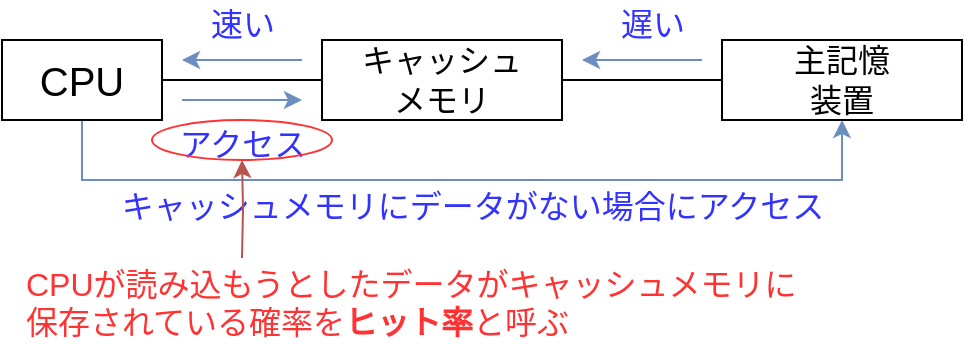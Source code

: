 <mxfile version="12.0.0" type="device" pages="1"><diagram id="JMb-_l21oSqilsQBiWzs" name="ページ1"><mxGraphModel dx="512" dy="579" grid="1" gridSize="10" guides="1" tooltips="1" connect="1" arrows="1" fold="1" page="1" pageScale="1" pageWidth="900" pageHeight="1600" math="0" shadow="0"><root><mxCell id="0"/><mxCell id="1" parent="0"/><mxCell id="lYGc-dl5P0yIPi-ENRTL-4" style="edgeStyle=orthogonalEdgeStyle;rounded=0;orthogonalLoop=1;jettySize=auto;html=1;entryX=0;entryY=0.5;entryDx=0;entryDy=0;fontSize=16;endArrow=none;endFill=0;" edge="1" parent="1" source="lYGc-dl5P0yIPi-ENRTL-1" target="lYGc-dl5P0yIPi-ENRTL-2"><mxGeometry relative="1" as="geometry"/></mxCell><mxCell id="lYGc-dl5P0yIPi-ENRTL-13" style="edgeStyle=orthogonalEdgeStyle;rounded=0;orthogonalLoop=1;jettySize=auto;html=1;entryX=0.5;entryY=1;entryDx=0;entryDy=0;endArrow=classic;endFill=1;fontSize=16;exitX=0.5;exitY=1;exitDx=0;exitDy=0;fillColor=#dae8fc;strokeColor=#6c8ebf;" edge="1" parent="1" source="lYGc-dl5P0yIPi-ENRTL-1" target="lYGc-dl5P0yIPi-ENRTL-3"><mxGeometry relative="1" as="geometry"><Array as="points"><mxPoint x="80" y="150"/><mxPoint x="460" y="150"/></Array></mxGeometry></mxCell><mxCell id="lYGc-dl5P0yIPi-ENRTL-1" value="CPU" style="rounded=0;whiteSpace=wrap;html=1;fontSize=20;" vertex="1" parent="1"><mxGeometry x="40" y="80" width="80" height="40" as="geometry"/></mxCell><mxCell id="lYGc-dl5P0yIPi-ENRTL-5" style="edgeStyle=orthogonalEdgeStyle;rounded=0;orthogonalLoop=1;jettySize=auto;html=1;entryX=0;entryY=0.5;entryDx=0;entryDy=0;endArrow=none;endFill=0;fontSize=16;" edge="1" parent="1" source="lYGc-dl5P0yIPi-ENRTL-2" target="lYGc-dl5P0yIPi-ENRTL-3"><mxGeometry relative="1" as="geometry"/></mxCell><mxCell id="lYGc-dl5P0yIPi-ENRTL-2" value="キャッシュ&lt;br&gt;メモリ" style="rounded=0;whiteSpace=wrap;html=1;fontSize=16;" vertex="1" parent="1"><mxGeometry x="200" y="80" width="120" height="40" as="geometry"/></mxCell><mxCell id="lYGc-dl5P0yIPi-ENRTL-3" value="主記憶&lt;br&gt;装置" style="rounded=0;whiteSpace=wrap;html=1;fontSize=16;" vertex="1" parent="1"><mxGeometry x="400" y="80" width="120" height="40" as="geometry"/></mxCell><mxCell id="lYGc-dl5P0yIPi-ENRTL-6" value="" style="endArrow=classic;html=1;fontSize=16;fillColor=#dae8fc;strokeColor=#6c8ebf;" edge="1" parent="1"><mxGeometry width="50" height="50" relative="1" as="geometry"><mxPoint x="190" y="90" as="sourcePoint"/><mxPoint x="130" y="90" as="targetPoint"/></mxGeometry></mxCell><mxCell id="lYGc-dl5P0yIPi-ENRTL-8" value="" style="endArrow=classic;html=1;fontSize=16;fillColor=#dae8fc;strokeColor=#6c8ebf;" edge="1" parent="1"><mxGeometry width="50" height="50" relative="1" as="geometry"><mxPoint x="130" y="110" as="sourcePoint"/><mxPoint x="190" y="110" as="targetPoint"/></mxGeometry></mxCell><mxCell id="lYGc-dl5P0yIPi-ENRTL-9" value="" style="endArrow=classic;html=1;fontSize=16;fillColor=#dae8fc;strokeColor=#6c8ebf;" edge="1" parent="1"><mxGeometry width="50" height="50" relative="1" as="geometry"><mxPoint x="390" y="90" as="sourcePoint"/><mxPoint x="330" y="90" as="targetPoint"/></mxGeometry></mxCell><mxCell id="lYGc-dl5P0yIPi-ENRTL-10" value="&lt;font color=&quot;#3333ff&quot;&gt;速い&lt;/font&gt;" style="text;html=1;resizable=0;points=[];autosize=1;align=center;verticalAlign=top;spacingTop=-4;fontSize=16;" vertex="1" parent="1"><mxGeometry x="135" y="60" width="50" height="20" as="geometry"/></mxCell><mxCell id="lYGc-dl5P0yIPi-ENRTL-11" value="&lt;font color=&quot;#3333ff&quot;&gt;アクセス&lt;/font&gt;" style="text;html=1;resizable=0;points=[];autosize=1;align=center;verticalAlign=top;spacingTop=-4;fontSize=16;" vertex="1" parent="1"><mxGeometry x="120" y="120" width="80" height="20" as="geometry"/></mxCell><mxCell id="lYGc-dl5P0yIPi-ENRTL-12" value="&lt;font color=&quot;#3333ff&quot;&gt;遅い&lt;/font&gt;" style="text;html=1;resizable=0;points=[];autosize=1;align=center;verticalAlign=top;spacingTop=-4;fontSize=16;" vertex="1" parent="1"><mxGeometry x="340" y="60" width="50" height="20" as="geometry"/></mxCell><mxCell id="lYGc-dl5P0yIPi-ENRTL-14" value="キャッシュメモリにデータがない場合にアクセス" style="text;html=1;resizable=0;points=[];autosize=1;align=center;verticalAlign=top;spacingTop=-4;fontSize=16;fontColor=#3333FF;" vertex="1" parent="1"><mxGeometry x="90" y="151" width="370" height="20" as="geometry"/></mxCell><mxCell id="lYGc-dl5P0yIPi-ENRTL-17" style="edgeStyle=orthogonalEdgeStyle;rounded=0;orthogonalLoop=1;jettySize=auto;html=1;endArrow=classic;endFill=1;fontSize=16;fontColor=#3333FF;fillColor=#f8cecc;strokeColor=#b85450;" edge="1" parent="1" target="lYGc-dl5P0yIPi-ENRTL-15"><mxGeometry relative="1" as="geometry"><mxPoint x="160" y="189" as="sourcePoint"/></mxGeometry></mxCell><mxCell id="lYGc-dl5P0yIPi-ENRTL-15" value="" style="ellipse;whiteSpace=wrap;html=1;fontSize=16;align=center;fillColor=none;strokeColor=#FF3333;" vertex="1" parent="1"><mxGeometry x="115" y="120" width="90" height="20" as="geometry"/></mxCell><mxCell id="lYGc-dl5P0yIPi-ENRTL-18" value="CPUが読み込もうとしたデータがキャッシュメモリに&lt;br&gt;保存されている確率を&lt;b&gt;ヒット率&lt;/b&gt;と呼ぶ" style="text;html=1;resizable=0;points=[];autosize=1;align=left;verticalAlign=top;spacingTop=-4;fontSize=16;fontColor=#FF3333;" vertex="1" parent="1"><mxGeometry x="50" y="190" width="400" height="40" as="geometry"/></mxCell></root></mxGraphModel></diagram></mxfile>